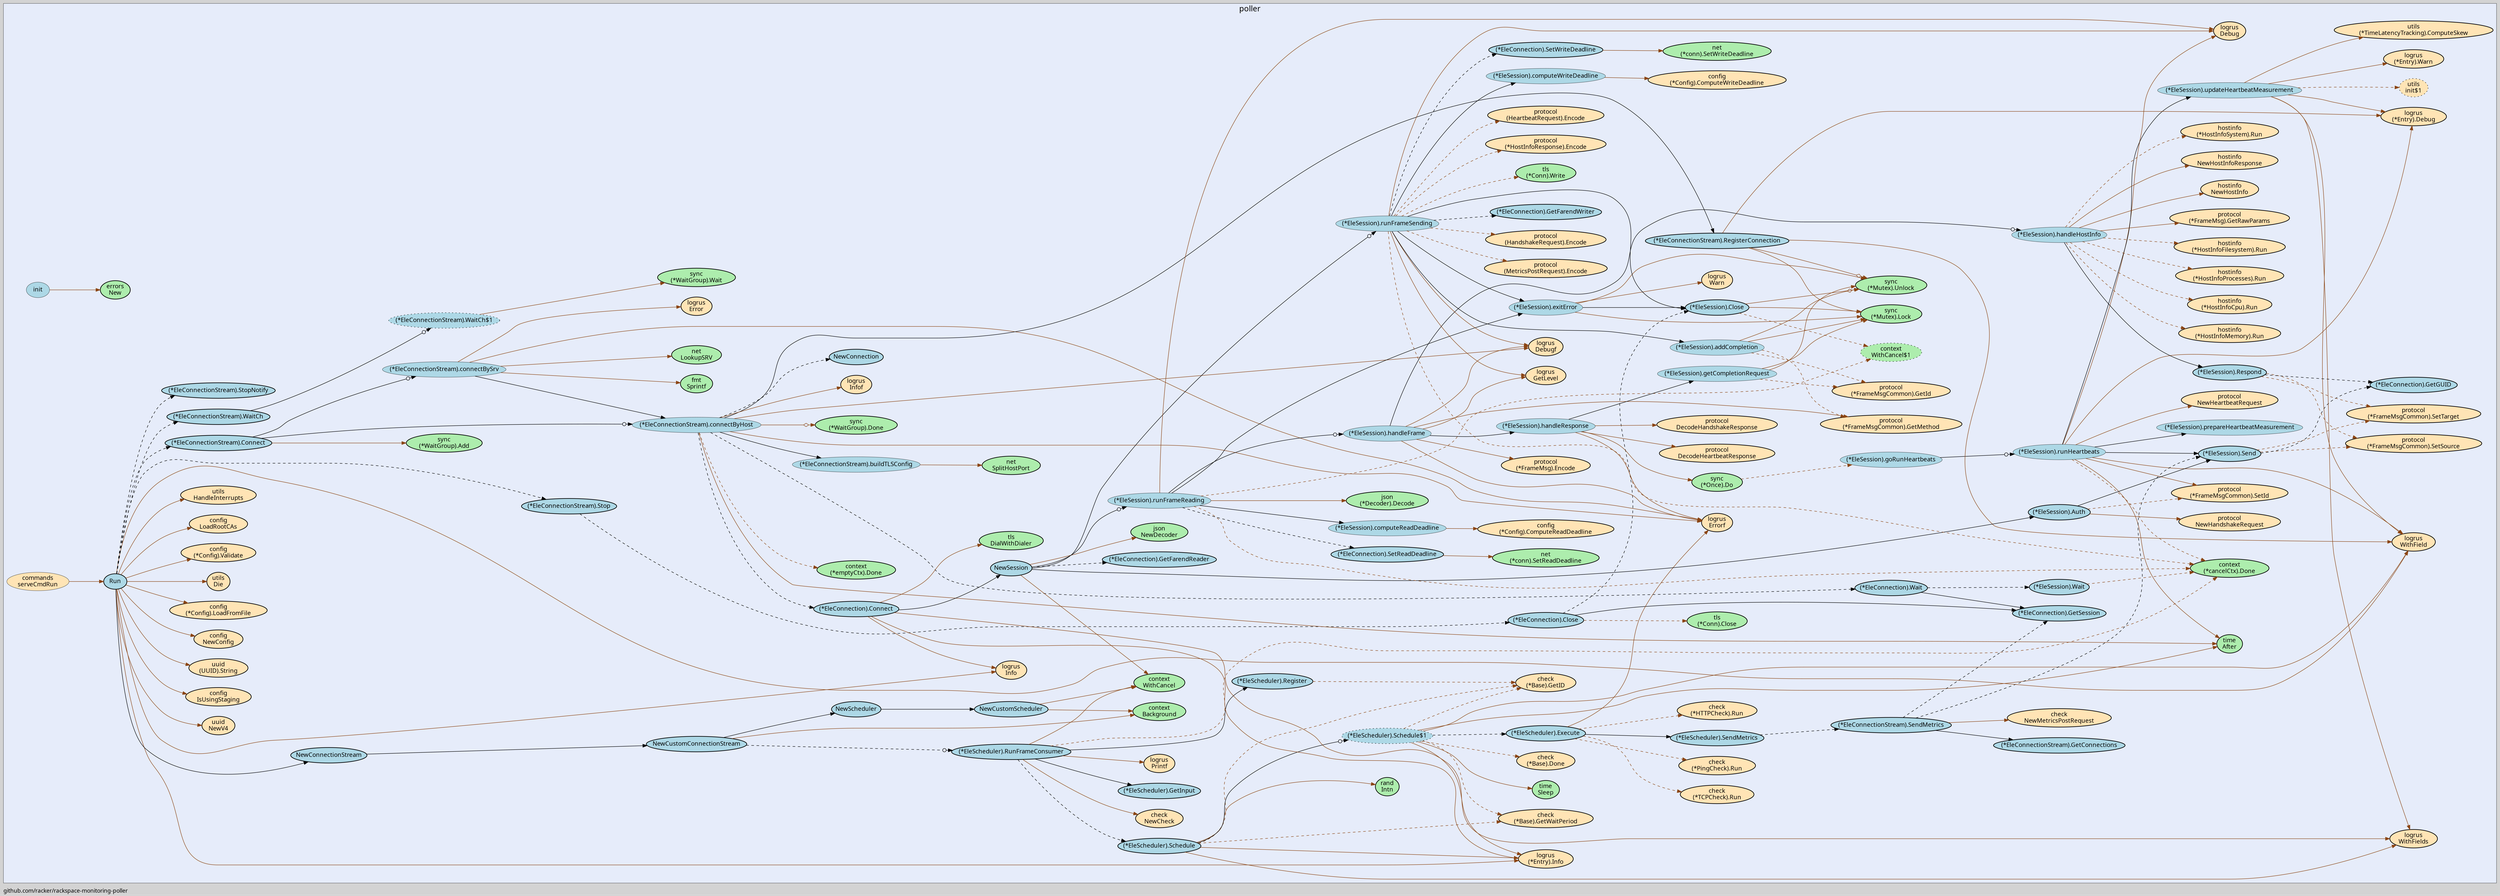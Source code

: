 digraph gocallvis {
    label="github.com/racker/rackspace-monitoring-poller";
    labeljust="l";
    fontname="Ubuntu";
    fontsize="13";
    rankdir="LR";
    bgcolor="lightgray";
    style="solid";
    penwidth="0.5";
    pad="0.0";
    nodesep="0.35";

    node [shape="ellipse" style="filled" fillcolor="honeydew" fontname="Ubuntu" penwidth="1.0" margin="0.05,0.0"];
    edge [minlen="2"]

    subgraph "cluster_focus" {
        bgcolor="#e6ecfa";
label="poller";
labelloc="t";
labeljust="c";
fontsize="18";
        
        "(*github.com/racker/rackspace-monitoring-poller/poller.EleSession).runHeartbeats" [ fillcolor="lightblue" label="(*EleSession).runHeartbeats" penwidth="0.5" ]
        "github.com/racker/rackspace-monitoring-poller/vendor/github.com/Sirupsen/logrus.Debug" [ fillcolor="moccasin" label="logrus\nDebug" penwidth="1.5" ]
        "time.After" [ fillcolor="#adedad" label="time\nAfter" penwidth="1.5" ]
        "github.com/racker/rackspace-monitoring-poller/protocol.NewHeartbeatRequest" [ fillcolor="moccasin" label="protocol\nNewHeartbeatRequest" penwidth="1.5" ]
        "(*github.com/racker/rackspace-monitoring-poller/protocol.FrameMsgCommon).SetId" [ label="protocol\n(*FrameMsgCommon).SetId" penwidth="1.5" fillcolor="moccasin" ]
        "(*github.com/racker/rackspace-monitoring-poller/poller.EleSession).prepareHeartbeatMeasurement" [ penwidth="0.5" fillcolor="lightblue" label="(*EleSession).prepareHeartbeatMeasurement" ]
        "github.com/racker/rackspace-monitoring-poller/vendor/github.com/Sirupsen/logrus.WithField" [ fillcolor="moccasin" label="logrus\nWithField" penwidth="1.5" ]
        "(*github.com/racker/rackspace-monitoring-poller/vendor/github.com/Sirupsen/logrus.Entry).Debug" [ fillcolor="moccasin" label="logrus\n(*Entry).Debug" penwidth="1.5" ]
        "(*github.com/racker/rackspace-monitoring-poller/poller.EleSession).Send" [ fillcolor="lightblue" label="(*EleSession).Send" penwidth="1.5" ]
        "(*github.com/racker/rackspace-monitoring-poller/protocol.FrameMsgCommon).SetSource" [ fillcolor="moccasin" label="protocol\n(*FrameMsgCommon).SetSource" penwidth="1.5" ]
        "(*github.com/racker/rackspace-monitoring-poller/poller.EleConnection).GetGUID" [ fillcolor="lightblue" label="(*EleConnection).GetGUID" penwidth="1.5" ]
        "(*github.com/racker/rackspace-monitoring-poller/protocol.FrameMsgCommon).SetTarget" [ label="protocol\n(*FrameMsgCommon).SetTarget" penwidth="1.5" fillcolor="moccasin" ]
        "(*github.com/racker/rackspace-monitoring-poller/poller.EleSession).updateHeartbeatMeasurement" [ fillcolor="lightblue" label="(*EleSession).updateHeartbeatMeasurement" penwidth="0.5" ]
        "github.com/racker/rackspace-monitoring-poller/vendor/github.com/Sirupsen/logrus.WithFields" [ penwidth="1.5" fillcolor="moccasin" label="logrus\nWithFields" ]
        "(*github.com/racker/rackspace-monitoring-poller/vendor/github.com/Sirupsen/logrus.Entry).Warn" [ fillcolor="moccasin" label="logrus\n(*Entry).Warn" penwidth="1.5" ]
        "(*github.com/racker/rackspace-monitoring-poller/utils.TimeLatencyTracking).ComputeSkew" [ label="utils\n(*TimeLatencyTracking).ComputeSkew" penwidth="1.5" fillcolor="moccasin" ]
        "github.com/racker/rackspace-monitoring-poller/utils.init$1" [ fillcolor="moccasin" label="utils\ninit$1" style="dotted,filled" ]
        "(*context.cancelCtx).Done" [ fillcolor="#adedad" label="context\n(*cancelCtx).Done" penwidth="1.5" ]
        "(*github.com/racker/rackspace-monitoring-poller/poller.EleSession).goRunHeartbeats" [ penwidth="0.5" fillcolor="lightblue" label="(*EleSession).goRunHeartbeats" ]
        "(*sync.Once).Do" [ fillcolor="#adedad" label="sync\n(*Once).Do" penwidth="1.5" ]
        "(*github.com/racker/rackspace-monitoring-poller/poller.EleConnection).Close" [ label="(*EleConnection).Close" penwidth="1.5" fillcolor="lightblue" ]
        "(*github.com/racker/rackspace-monitoring-poller/poller.EleConnection).GetSession" [ penwidth="1.5" fillcolor="lightblue" label="(*EleConnection).GetSession" ]
        "(*crypto/tls.Conn).Close" [ fillcolor="#adedad" label="tls\n(*Conn).Close" penwidth="1.5" ]
        "(*github.com/racker/rackspace-monitoring-poller/poller.EleSession).Close" [ fillcolor="lightblue" label="(*EleSession).Close" penwidth="1.5" ]
        "(*sync.Mutex).Lock" [ fillcolor="#adedad" label="sync\n(*Mutex).Lock" penwidth="1.5" ]
        "(*sync.Mutex).Unlock" [ fillcolor="#adedad" label="sync\n(*Mutex).Unlock" penwidth="1.5" ]
        "context.WithCancel$1" [ fillcolor="#adedad" label="context\nWithCancel$1" style="dotted,filled" ]
        "(*github.com/racker/rackspace-monitoring-poller/poller.EleConnectionStream).Stop" [ fillcolor="lightblue" label="(*EleConnectionStream).Stop" penwidth="1.5" ]
        "github.com/racker/rackspace-monitoring-poller/poller.NewCustomConnectionStream" [ fillcolor="lightblue" label="NewCustomConnectionStream" penwidth="1.5" ]
        "context.Background" [ fillcolor="#adedad" label="context\nBackground" penwidth="1.5" ]
        "github.com/racker/rackspace-monitoring-poller/poller.NewCustomScheduler" [ fillcolor="lightblue" label="NewCustomScheduler" penwidth="1.5" ]
        "context.WithCancel" [ fillcolor="#adedad" label="context\nWithCancel" penwidth="1.5" ]
        "github.com/racker/rackspace-monitoring-poller/poller.NewScheduler" [ fillcolor="lightblue" label="NewScheduler" penwidth="1.5" ]
        "(*github.com/racker/rackspace-monitoring-poller/poller.EleScheduler).RunFrameConsumer" [ label="(*EleScheduler).RunFrameConsumer" penwidth="1.5" fillcolor="lightblue" ]
        "(*github.com/racker/rackspace-monitoring-poller/poller.EleScheduler).GetInput" [ fillcolor="lightblue" label="(*EleScheduler).GetInput" penwidth="1.5" ]
        "github.com/racker/rackspace-monitoring-poller/check.NewCheck" [ fillcolor="moccasin" label="check\nNewCheck" penwidth="1.5" ]
        "github.com/racker/rackspace-monitoring-poller/vendor/github.com/Sirupsen/logrus.Printf" [ penwidth="1.5" fillcolor="moccasin" label="logrus\nPrintf" ]
        "(*github.com/racker/rackspace-monitoring-poller/poller.EleScheduler).Register" [ fillcolor="lightblue" label="(*EleScheduler).Register" penwidth="1.5" ]
        "(*github.com/racker/rackspace-monitoring-poller/check.Base).GetID" [ label="check\n(*Base).GetID" penwidth="1.5" fillcolor="moccasin" ]
        "(*github.com/racker/rackspace-monitoring-poller/poller.EleScheduler).Schedule" [ penwidth="1.5" fillcolor="lightblue" label="(*EleScheduler).Schedule" ]
        "math/rand.Intn" [ fillcolor="#adedad" label="rand\nIntn" penwidth="1.5" ]
        "(*github.com/racker/rackspace-monitoring-poller/vendor/github.com/Sirupsen/logrus.Entry).Info" [ label="logrus\n(*Entry).Info" penwidth="1.5" fillcolor="moccasin" ]
        "(*github.com/racker/rackspace-monitoring-poller/poller.EleScheduler).Schedule$1" [ style="dotted,filled" fillcolor="lightblue" label="(*EleScheduler).Schedule$1" ]
        "time.Sleep" [ fillcolor="#adedad" label="time\nSleep" penwidth="1.5" ]
        "(*github.com/racker/rackspace-monitoring-poller/check.Base).GetWaitPeriod" [ fillcolor="moccasin" label="check\n(*Base).GetWaitPeriod" penwidth="1.5" ]
        "(*github.com/racker/rackspace-monitoring-poller/poller.EleScheduler).Execute" [ fillcolor="lightblue" label="(*EleScheduler).Execute" penwidth="1.5" ]
        "github.com/racker/rackspace-monitoring-poller/vendor/github.com/Sirupsen/logrus.Errorf" [ fillcolor="moccasin" label="logrus\nErrorf" penwidth="1.5" ]
        "(*github.com/racker/rackspace-monitoring-poller/poller.EleConnectionStream).SendMetrics" [ fillcolor="lightblue" label="(*EleConnectionStream).SendMetrics" penwidth="1.5" ]
        "(*github.com/racker/rackspace-monitoring-poller/poller.EleConnectionStream).GetConnections" [ label="(*EleConnectionStream).GetConnections" penwidth="1.5" fillcolor="lightblue" ]
        "github.com/racker/rackspace-monitoring-poller/check.NewMetricsPostRequest" [ penwidth="1.5" fillcolor="moccasin" label="check\nNewMetricsPostRequest" ]
        "(*github.com/racker/rackspace-monitoring-poller/poller.EleScheduler).SendMetrics" [ fillcolor="lightblue" label="(*EleScheduler).SendMetrics" penwidth="1.5" ]
        "(*github.com/racker/rackspace-monitoring-poller/check.HTTPCheck).Run" [ label="check\n(*HTTPCheck).Run" penwidth="1.5" fillcolor="moccasin" ]
        "(*github.com/racker/rackspace-monitoring-poller/check.TCPCheck).Run" [ fillcolor="moccasin" label="check\n(*TCPCheck).Run" penwidth="1.5" ]
        "(*github.com/racker/rackspace-monitoring-poller/check.PingCheck).Run" [ penwidth="1.5" fillcolor="moccasin" label="check\n(*PingCheck).Run" ]
        "(*github.com/racker/rackspace-monitoring-poller/check.Base).Done" [ fillcolor="moccasin" label="check\n(*Base).Done" penwidth="1.5" ]
        "github.com/racker/rackspace-monitoring-poller/poller.Run" [ fillcolor="lightblue" label="Run" penwidth="1.5" ]
        "github.com/racker/rackspace-monitoring-poller/vendor/github.com/satori/go.uuid.NewV4" [ fillcolor="moccasin" label="uuid\nNewV4" penwidth="1.5" ]
        "github.com/racker/rackspace-monitoring-poller/config.IsUsingStaging" [ label="config\nIsUsingStaging" penwidth="1.5" fillcolor="moccasin" ]
        "(github.com/racker/rackspace-monitoring-poller/vendor/github.com/satori/go.uuid.UUID).String" [ penwidth="1.5" fillcolor="moccasin" label="uuid\n(UUID).String" ]
        "github.com/racker/rackspace-monitoring-poller/config.NewConfig" [ fillcolor="moccasin" label="config\nNewConfig" penwidth="1.5" ]
        "(*github.com/racker/rackspace-monitoring-poller/config.Config).LoadFromFile" [ label="config\n(*Config).LoadFromFile" penwidth="1.5" fillcolor="moccasin" ]
        "github.com/racker/rackspace-monitoring-poller/utils.Die" [ fillcolor="moccasin" label="utils\nDie" penwidth="1.5" ]
        "(*github.com/racker/rackspace-monitoring-poller/config.Config).Validate" [ fillcolor="moccasin" label="config\n(*Config).Validate" penwidth="1.5" ]
        "github.com/racker/rackspace-monitoring-poller/config.LoadRootCAs" [ fillcolor="moccasin" label="config\nLoadRootCAs" penwidth="1.5" ]
        "github.com/racker/rackspace-monitoring-poller/utils.HandleInterrupts" [ penwidth="1.5" fillcolor="moccasin" label="utils\nHandleInterrupts" ]
        "github.com/racker/rackspace-monitoring-poller/poller.NewConnectionStream" [ fillcolor="lightblue" label="NewConnectionStream" penwidth="1.5" ]
        "github.com/racker/rackspace-monitoring-poller/vendor/github.com/Sirupsen/logrus.Info" [ fillcolor="moccasin" label="logrus\nInfo" penwidth="1.5" ]
        "(*github.com/racker/rackspace-monitoring-poller/poller.EleConnectionStream).Connect" [ fillcolor="lightblue" label="(*EleConnectionStream).Connect" penwidth="1.5" ]
        "(*sync.WaitGroup).Add" [ fillcolor="#adedad" label="sync\n(*WaitGroup).Add" penwidth="1.5" ]
        "(*github.com/racker/rackspace-monitoring-poller/poller.EleConnectionStream).connectBySrv" [ fillcolor="lightblue" label="(*EleConnectionStream).connectBySrv" penwidth="0.5" ]
        "net.LookupSRV" [ fillcolor="#adedad" label="net\nLookupSRV" penwidth="1.5" ]
        "github.com/racker/rackspace-monitoring-poller/vendor/github.com/Sirupsen/logrus.Error" [ fillcolor="moccasin" label="logrus\nError" penwidth="1.5" ]
        "fmt.Sprintf" [ fillcolor="#adedad" label="fmt\nSprintf" penwidth="1.5" ]
        "(*github.com/racker/rackspace-monitoring-poller/poller.EleConnectionStream).connectByHost" [ fillcolor="lightblue" label="(*EleConnectionStream).connectByHost" penwidth="0.5" ]
        "(*sync.WaitGroup).Done" [ fillcolor="#adedad" label="sync\n(*WaitGroup).Done" penwidth="1.5" ]
        "(*github.com/racker/rackspace-monitoring-poller/poller.EleConnectionStream).buildTLSConfig" [ fillcolor="lightblue" label="(*EleConnectionStream).buildTLSConfig" penwidth="0.5" ]
        "net.SplitHostPort" [ fillcolor="#adedad" label="net\nSplitHostPort" penwidth="1.5" ]
        "(*github.com/racker/rackspace-monitoring-poller/poller.EleConnectionStream).RegisterConnection" [ fillcolor="lightblue" label="(*EleConnectionStream).RegisterConnection" penwidth="1.5" ]
        "github.com/racker/rackspace-monitoring-poller/vendor/github.com/Sirupsen/logrus.Debugf" [ fillcolor="moccasin" label="logrus\nDebugf" penwidth="1.5" ]
        "github.com/racker/rackspace-monitoring-poller/vendor/github.com/Sirupsen/logrus.Infof" [ fillcolor="moccasin" label="logrus\nInfof" penwidth="1.5" ]
        "github.com/racker/rackspace-monitoring-poller/poller.NewConnection" [ label="NewConnection" penwidth="1.5" fillcolor="lightblue" ]
        "(*github.com/racker/rackspace-monitoring-poller/poller.EleConnection).Connect" [ fillcolor="lightblue" label="(*EleConnection).Connect" penwidth="1.5" ]
        "crypto/tls.DialWithDialer" [ penwidth="1.5" fillcolor="#adedad" label="tls\nDialWithDialer" ]
        "github.com/racker/rackspace-monitoring-poller/poller.NewSession" [ fillcolor="lightblue" label="NewSession" penwidth="1.5" ]
        "encoding/json.NewDecoder" [ fillcolor="#adedad" label="json\nNewDecoder" penwidth="1.5" ]
        "(*github.com/racker/rackspace-monitoring-poller/poller.EleSession).runFrameReading" [ label="(*EleSession).runFrameReading" penwidth="0.5" fillcolor="lightblue" ]
        "(*github.com/racker/rackspace-monitoring-poller/poller.EleSession).computeReadDeadline" [ fillcolor="lightblue" label="(*EleSession).computeReadDeadline" penwidth="0.5" ]
        "(*github.com/racker/rackspace-monitoring-poller/config.Config).ComputeReadDeadline" [ fillcolor="moccasin" label="config\n(*Config).ComputeReadDeadline" penwidth="1.5" ]
        "(*encoding/json.Decoder).Decode" [ fillcolor="#adedad" label="json\n(*Decoder).Decode" penwidth="1.5" ]
        "(*github.com/racker/rackspace-monitoring-poller/poller.EleSession).exitError" [ penwidth="0.5" fillcolor="lightblue" label="(*EleSession).exitError" ]
        "github.com/racker/rackspace-monitoring-poller/vendor/github.com/Sirupsen/logrus.Warn" [ fillcolor="moccasin" label="logrus\nWarn" penwidth="1.5" ]
        "(*github.com/racker/rackspace-monitoring-poller/poller.EleSession).handleFrame" [ fillcolor="lightblue" label="(*EleSession).handleFrame" penwidth="0.5" ]
        "(*github.com/racker/rackspace-monitoring-poller/protocol.FrameMsg).Encode" [ fillcolor="moccasin" label="protocol\n(*FrameMsg).Encode" penwidth="1.5" ]
        "github.com/racker/rackspace-monitoring-poller/vendor/github.com/Sirupsen/logrus.GetLevel" [ fillcolor="moccasin" label="logrus\nGetLevel" penwidth="1.5" ]
        "(*github.com/racker/rackspace-monitoring-poller/protocol.FrameMsgCommon).GetMethod" [ fillcolor="moccasin" label="protocol\n(*FrameMsgCommon).GetMethod" penwidth="1.5" ]
        "(*github.com/racker/rackspace-monitoring-poller/poller.EleSession).getCompletionRequest" [ fillcolor="lightblue" label="(*EleSession).getCompletionRequest" penwidth="0.5" ]
        "(*github.com/racker/rackspace-monitoring-poller/protocol.FrameMsgCommon).GetId" [ label="protocol\n(*FrameMsgCommon).GetId" penwidth="1.5" fillcolor="moccasin" ]
        "(*github.com/racker/rackspace-monitoring-poller/poller.EleSession).handleResponse" [ fillcolor="lightblue" label="(*EleSession).handleResponse" penwidth="0.5" ]
        "github.com/racker/rackspace-monitoring-poller/protocol.DecodeHandshakeResponse" [ penwidth="1.5" fillcolor="moccasin" label="protocol\nDecodeHandshakeResponse" ]
        "github.com/racker/rackspace-monitoring-poller/protocol.DecodeHeartbeatResponse" [ fillcolor="moccasin" label="protocol\nDecodeHeartbeatResponse" penwidth="1.5" ]
        "(*github.com/racker/rackspace-monitoring-poller/poller.EleSession).handleHostInfo" [ fillcolor="lightblue" label="(*EleSession).handleHostInfo" penwidth="0.5" ]
        "(*github.com/racker/rackspace-monitoring-poller/protocol.FrameMsg).GetRawParams" [ fillcolor="moccasin" label="protocol\n(*FrameMsg).GetRawParams" penwidth="1.5" ]
        "github.com/racker/rackspace-monitoring-poller/hostinfo.NewHostInfo" [ label="hostinfo\nNewHostInfo" penwidth="1.5" fillcolor="moccasin" ]
        "github.com/racker/rackspace-monitoring-poller/hostinfo.NewHostInfoResponse" [ penwidth="1.5" fillcolor="moccasin" label="hostinfo\nNewHostInfoResponse" ]
        "(*github.com/racker/rackspace-monitoring-poller/poller.EleSession).Respond" [ fillcolor="lightblue" label="(*EleSession).Respond" penwidth="1.5" ]
        "(*github.com/racker/rackspace-monitoring-poller/hostinfo.HostInfoMemory).Run" [ fillcolor="moccasin" label="hostinfo\n(*HostInfoMemory).Run" penwidth="1.5" ]
        "(*github.com/racker/rackspace-monitoring-poller/hostinfo.HostInfoSystem).Run" [ fillcolor="moccasin" label="hostinfo\n(*HostInfoSystem).Run" penwidth="1.5" ]
        "(*github.com/racker/rackspace-monitoring-poller/hostinfo.HostInfoCpu).Run" [ fillcolor="moccasin" label="hostinfo\n(*HostInfoCpu).Run" penwidth="1.5" ]
        "(*github.com/racker/rackspace-monitoring-poller/hostinfo.HostInfoProcesses).Run" [ fillcolor="moccasin" label="hostinfo\n(*HostInfoProcesses).Run" penwidth="1.5" ]
        "(*github.com/racker/rackspace-monitoring-poller/hostinfo.HostInfoFilesystem).Run" [ fillcolor="moccasin" label="hostinfo\n(*HostInfoFilesystem).Run" penwidth="1.5" ]
        "(*github.com/racker/rackspace-monitoring-poller/poller.EleConnection).SetReadDeadline" [ label="(*EleConnection).SetReadDeadline" penwidth="1.5" fillcolor="lightblue" ]
        "(*net.conn).SetReadDeadline" [ fillcolor="#adedad" label="net\n(*conn).SetReadDeadline" penwidth="1.5" ]
        "(*github.com/racker/rackspace-monitoring-poller/poller.EleSession).runFrameSending" [ fillcolor="lightblue" label="(*EleSession).runFrameSending" penwidth="0.5" ]
        "(*github.com/racker/rackspace-monitoring-poller/poller.EleSession).addCompletion" [ fillcolor="lightblue" label="(*EleSession).addCompletion" penwidth="0.5" ]
        "(*github.com/racker/rackspace-monitoring-poller/poller.EleSession).computeWriteDeadline" [ fillcolor="lightblue" label="(*EleSession).computeWriteDeadline" penwidth="0.5" ]
        "(*github.com/racker/rackspace-monitoring-poller/config.Config).ComputeWriteDeadline" [ fillcolor="moccasin" label="config\n(*Config).ComputeWriteDeadline" penwidth="1.5" ]
        "(*github.com/racker/rackspace-monitoring-poller/poller.EleConnection).SetWriteDeadline" [ penwidth="1.5" fillcolor="lightblue" label="(*EleConnection).SetWriteDeadline" ]
        "(*net.conn).SetWriteDeadline" [ fillcolor="#adedad" label="net\n(*conn).SetWriteDeadline" penwidth="1.5" ]
        "(*github.com/racker/rackspace-monitoring-poller/protocol.HostInfoResponse).Encode" [ fillcolor="moccasin" label="protocol\n(*HostInfoResponse).Encode" penwidth="1.5" ]
        "(github.com/racker/rackspace-monitoring-poller/protocol.HeartbeatRequest).Encode" [ fillcolor="moccasin" label="protocol\n(HeartbeatRequest).Encode" penwidth="1.5" ]
        "(github.com/racker/rackspace-monitoring-poller/protocol.MetricsPostRequest).Encode" [ fillcolor="moccasin" label="protocol\n(MetricsPostRequest).Encode" penwidth="1.5" ]
        "(github.com/racker/rackspace-monitoring-poller/protocol.HandshakeRequest).Encode" [ fillcolor="moccasin" label="protocol\n(HandshakeRequest).Encode" penwidth="1.5" ]
        "(*github.com/racker/rackspace-monitoring-poller/poller.EleConnection).GetFarendWriter" [ fillcolor="lightblue" label="(*EleConnection).GetFarendWriter" penwidth="1.5" ]
        "(*crypto/tls.Conn).Write" [ label="tls\n(*Conn).Write" penwidth="1.5" fillcolor="#adedad" ]
        "(*github.com/racker/rackspace-monitoring-poller/poller.EleSession).Auth" [ fillcolor="lightblue" label="(*EleSession).Auth" penwidth="1.5" ]
        "github.com/racker/rackspace-monitoring-poller/protocol.NewHandshakeRequest" [ fillcolor="moccasin" label="protocol\nNewHandshakeRequest" penwidth="1.5" ]
        "(*github.com/racker/rackspace-monitoring-poller/poller.EleConnection).GetFarendReader" [ penwidth="1.5" fillcolor="lightblue" label="(*EleConnection).GetFarendReader" ]
        "(*github.com/racker/rackspace-monitoring-poller/poller.EleConnection).Wait" [ fillcolor="lightblue" label="(*EleConnection).Wait" penwidth="1.5" ]
        "(*github.com/racker/rackspace-monitoring-poller/poller.EleSession).Wait" [ fillcolor="lightblue" label="(*EleSession).Wait" penwidth="1.5" ]
        "(*context.emptyCtx).Done" [ fillcolor="#adedad" label="context\n(*emptyCtx).Done" penwidth="1.5" ]
        "(*github.com/racker/rackspace-monitoring-poller/poller.EleConnectionStream).WaitCh$1" [ label="(*EleConnectionStream).WaitCh$1" style="dotted,filled" fillcolor="lightblue" ]
        "(*sync.WaitGroup).Wait" [ fillcolor="#adedad" label="sync\n(*WaitGroup).Wait" penwidth="1.5" ]
        "(*github.com/racker/rackspace-monitoring-poller/poller.EleConnectionStream).WaitCh" [ fillcolor="lightblue" label="(*EleConnectionStream).WaitCh" penwidth="1.5" ]
        "(*github.com/racker/rackspace-monitoring-poller/poller.EleConnectionStream).StopNotify" [ fillcolor="lightblue" label="(*EleConnectionStream).StopNotify" penwidth="1.5" ]
        "github.com/racker/rackspace-monitoring-poller/poller.init" [ fillcolor="lightblue" label="init" penwidth="0.5" ]
        "errors.New" [ fillcolor="#adedad" label="errors\nNew" penwidth="1.5" ]
        "github.com/racker/rackspace-monitoring-poller/commands.serveCmdRun" [ fillcolor="moccasin" label="commands\nserveCmdRun" penwidth="0.5" ]
        
    }

    "(*github.com/racker/rackspace-monitoring-poller/poller.EleSession).runHeartbeats" -> "github.com/racker/rackspace-monitoring-poller/vendor/github.com/Sirupsen/logrus.Debug" [ color="saddlebrown" ]
    "(*github.com/racker/rackspace-monitoring-poller/poller.EleSession).runHeartbeats" -> "time.After" [ color="saddlebrown" ]
    "(*github.com/racker/rackspace-monitoring-poller/poller.EleSession).runHeartbeats" -> "github.com/racker/rackspace-monitoring-poller/protocol.NewHeartbeatRequest" [ color="saddlebrown" ]
    "(*github.com/racker/rackspace-monitoring-poller/poller.EleSession).runHeartbeats" -> "(*github.com/racker/rackspace-monitoring-poller/protocol.FrameMsgCommon).SetId" [ color="saddlebrown" ]
    "(*github.com/racker/rackspace-monitoring-poller/poller.EleSession).runHeartbeats" -> "(*github.com/racker/rackspace-monitoring-poller/poller.EleSession).prepareHeartbeatMeasurement" [  ]
    "(*github.com/racker/rackspace-monitoring-poller/poller.EleSession).runHeartbeats" -> "github.com/racker/rackspace-monitoring-poller/vendor/github.com/Sirupsen/logrus.WithField" [ color="saddlebrown" ]
    "(*github.com/racker/rackspace-monitoring-poller/poller.EleSession).runHeartbeats" -> "(*github.com/racker/rackspace-monitoring-poller/vendor/github.com/Sirupsen/logrus.Entry).Debug" [ color="saddlebrown" ]
    "(*github.com/racker/rackspace-monitoring-poller/poller.EleSession).Send" -> "(*github.com/racker/rackspace-monitoring-poller/protocol.FrameMsgCommon).SetSource" [ style="dashed" color="saddlebrown" ]
    "(*github.com/racker/rackspace-monitoring-poller/poller.EleSession).Send" -> "(*github.com/racker/rackspace-monitoring-poller/poller.EleConnection).GetGUID" [ style="dashed" ]
    "(*github.com/racker/rackspace-monitoring-poller/poller.EleSession).Send" -> "(*github.com/racker/rackspace-monitoring-poller/protocol.FrameMsgCommon).SetTarget" [ style="dashed" color="saddlebrown" ]
    "(*github.com/racker/rackspace-monitoring-poller/poller.EleSession).runHeartbeats" -> "(*github.com/racker/rackspace-monitoring-poller/poller.EleSession).Send" [  ]
    "(*github.com/racker/rackspace-monitoring-poller/poller.EleSession).updateHeartbeatMeasurement" -> "github.com/racker/rackspace-monitoring-poller/vendor/github.com/Sirupsen/logrus.WithFields" [ color="saddlebrown" ]
    "(*github.com/racker/rackspace-monitoring-poller/poller.EleSession).updateHeartbeatMeasurement" -> "(*github.com/racker/rackspace-monitoring-poller/vendor/github.com/Sirupsen/logrus.Entry).Warn" [ color="saddlebrown" ]
    "(*github.com/racker/rackspace-monitoring-poller/poller.EleSession).updateHeartbeatMeasurement" -> "(*github.com/racker/rackspace-monitoring-poller/utils.TimeLatencyTracking).ComputeSkew" [ color="saddlebrown" ]
    "(*github.com/racker/rackspace-monitoring-poller/poller.EleSession).updateHeartbeatMeasurement" -> "github.com/racker/rackspace-monitoring-poller/vendor/github.com/Sirupsen/logrus.WithField" [ color="saddlebrown" ]
    "(*github.com/racker/rackspace-monitoring-poller/poller.EleSession).updateHeartbeatMeasurement" -> "(*github.com/racker/rackspace-monitoring-poller/vendor/github.com/Sirupsen/logrus.Entry).Debug" [ color="saddlebrown" ]
    "(*github.com/racker/rackspace-monitoring-poller/poller.EleSession).updateHeartbeatMeasurement" -> "github.com/racker/rackspace-monitoring-poller/utils.init$1" [ style="dashed" color="saddlebrown" ]
    "(*github.com/racker/rackspace-monitoring-poller/poller.EleSession).runHeartbeats" -> "(*github.com/racker/rackspace-monitoring-poller/poller.EleSession).updateHeartbeatMeasurement" [  ]
    "(*github.com/racker/rackspace-monitoring-poller/poller.EleSession).runHeartbeats" -> "(*context.cancelCtx).Done" [ style="dashed" color="saddlebrown" ]
    "(*github.com/racker/rackspace-monitoring-poller/poller.EleSession).goRunHeartbeats" -> "(*github.com/racker/rackspace-monitoring-poller/poller.EleSession).runHeartbeats" [ arrowhead="normalnoneodot" ]
    "(*sync.Once).Do" -> "(*github.com/racker/rackspace-monitoring-poller/poller.EleSession).goRunHeartbeats" [ style="dashed" color="saddlebrown" ]
    "(*github.com/racker/rackspace-monitoring-poller/poller.EleConnection).Close" -> "(*github.com/racker/rackspace-monitoring-poller/poller.EleConnection).GetSession" [  ]
    "(*github.com/racker/rackspace-monitoring-poller/poller.EleConnection).Close" -> "(*crypto/tls.Conn).Close" [ style="dashed" color="saddlebrown" ]
    "(*github.com/racker/rackspace-monitoring-poller/poller.EleSession).Close" -> "(*sync.Mutex).Lock" [ color="saddlebrown" ]
    "(*github.com/racker/rackspace-monitoring-poller/poller.EleSession).Close" -> "(*sync.Mutex).Unlock" [ color="saddlebrown" ]
    "(*github.com/racker/rackspace-monitoring-poller/poller.EleSession).Close" -> "context.WithCancel$1" [ style="dashed" color="saddlebrown" ]
    "(*github.com/racker/rackspace-monitoring-poller/poller.EleConnection).Close" -> "(*github.com/racker/rackspace-monitoring-poller/poller.EleSession).Close" [ style="dashed" ]
    "(*github.com/racker/rackspace-monitoring-poller/poller.EleConnectionStream).Stop" -> "(*github.com/racker/rackspace-monitoring-poller/poller.EleConnection).Close" [ style="dashed" ]
    "github.com/racker/rackspace-monitoring-poller/poller.NewCustomConnectionStream" -> "context.Background" [ color="saddlebrown" ]
    "github.com/racker/rackspace-monitoring-poller/poller.NewCustomScheduler" -> "context.Background" [ color="saddlebrown" ]
    "github.com/racker/rackspace-monitoring-poller/poller.NewCustomScheduler" -> "context.WithCancel" [ color="saddlebrown" ]
    "github.com/racker/rackspace-monitoring-poller/poller.NewScheduler" -> "github.com/racker/rackspace-monitoring-poller/poller.NewCustomScheduler" [  ]
    "github.com/racker/rackspace-monitoring-poller/poller.NewCustomConnectionStream" -> "github.com/racker/rackspace-monitoring-poller/poller.NewScheduler" [  ]
    "(*github.com/racker/rackspace-monitoring-poller/poller.EleScheduler).RunFrameConsumer" -> "(*github.com/racker/rackspace-monitoring-poller/poller.EleScheduler).GetInput" [  ]
    "(*github.com/racker/rackspace-monitoring-poller/poller.EleScheduler).RunFrameConsumer" -> "context.WithCancel" [ color="saddlebrown" ]
    "(*github.com/racker/rackspace-monitoring-poller/poller.EleScheduler).RunFrameConsumer" -> "github.com/racker/rackspace-monitoring-poller/check.NewCheck" [ color="saddlebrown" ]
    "(*github.com/racker/rackspace-monitoring-poller/poller.EleScheduler).RunFrameConsumer" -> "github.com/racker/rackspace-monitoring-poller/vendor/github.com/Sirupsen/logrus.Printf" [ color="saddlebrown" ]
    "(*github.com/racker/rackspace-monitoring-poller/poller.EleScheduler).Register" -> "(*github.com/racker/rackspace-monitoring-poller/check.Base).GetID" [ style="dashed" color="saddlebrown" ]
    "(*github.com/racker/rackspace-monitoring-poller/poller.EleScheduler).RunFrameConsumer" -> "(*github.com/racker/rackspace-monitoring-poller/poller.EleScheduler).Register" [  ]
    "(*github.com/racker/rackspace-monitoring-poller/poller.EleScheduler).RunFrameConsumer" -> "(*context.cancelCtx).Done" [ style="dashed" color="saddlebrown" ]
    "(*github.com/racker/rackspace-monitoring-poller/poller.EleScheduler).Schedule" -> "math/rand.Intn" [ color="saddlebrown" ]
    "(*github.com/racker/rackspace-monitoring-poller/poller.EleScheduler).Schedule" -> "github.com/racker/rackspace-monitoring-poller/vendor/github.com/Sirupsen/logrus.WithFields" [ color="saddlebrown" ]
    "(*github.com/racker/rackspace-monitoring-poller/poller.EleScheduler).Schedule" -> "(*github.com/racker/rackspace-monitoring-poller/vendor/github.com/Sirupsen/logrus.Entry).Info" [ color="saddlebrown" ]
    "(*github.com/racker/rackspace-monitoring-poller/poller.EleScheduler).Schedule$1" -> "time.Sleep" [ color="saddlebrown" ]
    "(*github.com/racker/rackspace-monitoring-poller/poller.EleScheduler).Schedule$1" -> "time.After" [ color="saddlebrown" ]
    "(*github.com/racker/rackspace-monitoring-poller/poller.EleScheduler).Schedule$1" -> "github.com/racker/rackspace-monitoring-poller/vendor/github.com/Sirupsen/logrus.WithField" [ color="saddlebrown" ]
    "(*github.com/racker/rackspace-monitoring-poller/poller.EleScheduler).Schedule$1" -> "(*github.com/racker/rackspace-monitoring-poller/vendor/github.com/Sirupsen/logrus.Entry).Info" [ color="saddlebrown" ]
    "(*github.com/racker/rackspace-monitoring-poller/poller.EleScheduler).Schedule$1" -> "(*github.com/racker/rackspace-monitoring-poller/check.Base).GetWaitPeriod" [ style="dashed" color="saddlebrown" ]
    "(*github.com/racker/rackspace-monitoring-poller/poller.EleScheduler).Schedule$1" -> "(*github.com/racker/rackspace-monitoring-poller/check.Base).GetID" [ style="dashed" color="saddlebrown" ]
    "(*github.com/racker/rackspace-monitoring-poller/poller.EleScheduler).Execute" -> "github.com/racker/rackspace-monitoring-poller/vendor/github.com/Sirupsen/logrus.Errorf" [ color="saddlebrown" ]
    "(*github.com/racker/rackspace-monitoring-poller/poller.EleConnectionStream).SendMetrics" -> "(*github.com/racker/rackspace-monitoring-poller/poller.EleConnectionStream).GetConnections" [  ]
    "(*github.com/racker/rackspace-monitoring-poller/poller.EleConnectionStream).SendMetrics" -> "github.com/racker/rackspace-monitoring-poller/check.NewMetricsPostRequest" [ color="saddlebrown" ]
    "(*github.com/racker/rackspace-monitoring-poller/poller.EleConnectionStream).SendMetrics" -> "(*github.com/racker/rackspace-monitoring-poller/poller.EleConnection).GetSession" [ style="dashed" ]
    "(*github.com/racker/rackspace-monitoring-poller/poller.EleConnectionStream).SendMetrics" -> "(*github.com/racker/rackspace-monitoring-poller/poller.EleSession).Send" [ style="dashed" ]
    "(*github.com/racker/rackspace-monitoring-poller/poller.EleScheduler).SendMetrics" -> "(*github.com/racker/rackspace-monitoring-poller/poller.EleConnectionStream).SendMetrics" [ style="dashed" ]
    "(*github.com/racker/rackspace-monitoring-poller/poller.EleScheduler).Execute" -> "(*github.com/racker/rackspace-monitoring-poller/poller.EleScheduler).SendMetrics" [  ]
    "(*github.com/racker/rackspace-monitoring-poller/poller.EleScheduler).Execute" -> "(*github.com/racker/rackspace-monitoring-poller/check.HTTPCheck).Run" [ style="dashed" color="saddlebrown" ]
    "(*github.com/racker/rackspace-monitoring-poller/poller.EleScheduler).Execute" -> "(*github.com/racker/rackspace-monitoring-poller/check.TCPCheck).Run" [ style="dashed" color="saddlebrown" ]
    "(*github.com/racker/rackspace-monitoring-poller/poller.EleScheduler).Execute" -> "(*github.com/racker/rackspace-monitoring-poller/check.PingCheck).Run" [ style="dashed" color="saddlebrown" ]
    "(*github.com/racker/rackspace-monitoring-poller/poller.EleScheduler).Schedule$1" -> "(*github.com/racker/rackspace-monitoring-poller/poller.EleScheduler).Execute" [ style="dashed" ]
    "(*github.com/racker/rackspace-monitoring-poller/poller.EleScheduler).Schedule$1" -> "(*github.com/racker/rackspace-monitoring-poller/check.Base).Done" [ style="dashed" color="saddlebrown" ]
    "(*github.com/racker/rackspace-monitoring-poller/poller.EleScheduler).Schedule" -> "(*github.com/racker/rackspace-monitoring-poller/poller.EleScheduler).Schedule$1" [ arrowhead="normalnoneodot" ]
    "(*github.com/racker/rackspace-monitoring-poller/poller.EleScheduler).Schedule" -> "(*github.com/racker/rackspace-monitoring-poller/check.Base).GetID" [ style="dashed" color="saddlebrown" ]
    "(*github.com/racker/rackspace-monitoring-poller/poller.EleScheduler).Schedule" -> "(*github.com/racker/rackspace-monitoring-poller/check.Base).GetWaitPeriod" [ style="dashed" color="saddlebrown" ]
    "(*github.com/racker/rackspace-monitoring-poller/poller.EleScheduler).RunFrameConsumer" -> "(*github.com/racker/rackspace-monitoring-poller/poller.EleScheduler).Schedule" [ style="dashed" ]
    "github.com/racker/rackspace-monitoring-poller/poller.NewCustomConnectionStream" -> "(*github.com/racker/rackspace-monitoring-poller/poller.EleScheduler).RunFrameConsumer" [ style="dashed" arrowhead="normalnoneodot" ]
    "github.com/racker/rackspace-monitoring-poller/poller.Run" -> "github.com/racker/rackspace-monitoring-poller/vendor/github.com/satori/go.uuid.NewV4" [ color="saddlebrown" ]
    "github.com/racker/rackspace-monitoring-poller/poller.Run" -> "github.com/racker/rackspace-monitoring-poller/config.IsUsingStaging" [ color="saddlebrown" ]
    "github.com/racker/rackspace-monitoring-poller/poller.Run" -> "(github.com/racker/rackspace-monitoring-poller/vendor/github.com/satori/go.uuid.UUID).String" [ color="saddlebrown" ]
    "github.com/racker/rackspace-monitoring-poller/poller.Run" -> "github.com/racker/rackspace-monitoring-poller/config.NewConfig" [ color="saddlebrown" ]
    "github.com/racker/rackspace-monitoring-poller/poller.Run" -> "(*github.com/racker/rackspace-monitoring-poller/config.Config).LoadFromFile" [ color="saddlebrown" ]
    "github.com/racker/rackspace-monitoring-poller/poller.Run" -> "github.com/racker/rackspace-monitoring-poller/utils.Die" [ color="saddlebrown" ]
    "github.com/racker/rackspace-monitoring-poller/poller.Run" -> "(*github.com/racker/rackspace-monitoring-poller/config.Config).Validate" [ color="saddlebrown" ]
    "github.com/racker/rackspace-monitoring-poller/poller.Run" -> "github.com/racker/rackspace-monitoring-poller/vendor/github.com/Sirupsen/logrus.WithField" [ color="saddlebrown" ]
    "github.com/racker/rackspace-monitoring-poller/poller.Run" -> "(*github.com/racker/rackspace-monitoring-poller/vendor/github.com/Sirupsen/logrus.Entry).Info" [ color="saddlebrown" ]
    "github.com/racker/rackspace-monitoring-poller/poller.Run" -> "github.com/racker/rackspace-monitoring-poller/config.LoadRootCAs" [ color="saddlebrown" ]
    "github.com/racker/rackspace-monitoring-poller/poller.Run" -> "github.com/racker/rackspace-monitoring-poller/utils.HandleInterrupts" [ color="saddlebrown" ]
    "github.com/racker/rackspace-monitoring-poller/poller.NewConnectionStream" -> "github.com/racker/rackspace-monitoring-poller/poller.NewCustomConnectionStream" [  ]
    "github.com/racker/rackspace-monitoring-poller/poller.Run" -> "github.com/racker/rackspace-monitoring-poller/poller.NewConnectionStream" [  ]
    "github.com/racker/rackspace-monitoring-poller/poller.Run" -> "github.com/racker/rackspace-monitoring-poller/vendor/github.com/Sirupsen/logrus.Info" [ color="saddlebrown" ]
    "(*github.com/racker/rackspace-monitoring-poller/poller.EleConnectionStream).Connect" -> "(*sync.WaitGroup).Add" [ color="saddlebrown" ]
    "(*github.com/racker/rackspace-monitoring-poller/poller.EleConnectionStream).connectBySrv" -> "net.LookupSRV" [ color="saddlebrown" ]
    "(*github.com/racker/rackspace-monitoring-poller/poller.EleConnectionStream).connectBySrv" -> "github.com/racker/rackspace-monitoring-poller/vendor/github.com/Sirupsen/logrus.Errorf" [ color="saddlebrown" ]
    "(*github.com/racker/rackspace-monitoring-poller/poller.EleConnectionStream).connectBySrv" -> "github.com/racker/rackspace-monitoring-poller/vendor/github.com/Sirupsen/logrus.Error" [ color="saddlebrown" ]
    "(*github.com/racker/rackspace-monitoring-poller/poller.EleConnectionStream).connectBySrv" -> "fmt.Sprintf" [ color="saddlebrown" ]
    "(*github.com/racker/rackspace-monitoring-poller/poller.EleConnectionStream).connectByHost" -> "(*sync.WaitGroup).Done" [ arrowhead="normalnoneodiamond" color="saddlebrown" ]
    "(*github.com/racker/rackspace-monitoring-poller/poller.EleConnectionStream).buildTLSConfig" -> "net.SplitHostPort" [ color="saddlebrown" ]
    "(*github.com/racker/rackspace-monitoring-poller/poller.EleConnectionStream).connectByHost" -> "(*github.com/racker/rackspace-monitoring-poller/poller.EleConnectionStream).buildTLSConfig" [  ]
    "(*github.com/racker/rackspace-monitoring-poller/poller.EleConnectionStream).RegisterConnection" -> "(*sync.Mutex).Lock" [ color="saddlebrown" ]
    "(*github.com/racker/rackspace-monitoring-poller/poller.EleConnectionStream).RegisterConnection" -> "(*sync.Mutex).Unlock" [ color="saddlebrown" arrowhead="normalnoneodiamond" ]
    "(*github.com/racker/rackspace-monitoring-poller/poller.EleConnectionStream).RegisterConnection" -> "github.com/racker/rackspace-monitoring-poller/vendor/github.com/Sirupsen/logrus.WithField" [ color="saddlebrown" ]
    "(*github.com/racker/rackspace-monitoring-poller/poller.EleConnectionStream).RegisterConnection" -> "(*github.com/racker/rackspace-monitoring-poller/vendor/github.com/Sirupsen/logrus.Entry).Debug" [ color="saddlebrown" ]
    "(*github.com/racker/rackspace-monitoring-poller/poller.EleConnectionStream).connectByHost" -> "(*github.com/racker/rackspace-monitoring-poller/poller.EleConnectionStream).RegisterConnection" [  ]
    "(*github.com/racker/rackspace-monitoring-poller/poller.EleConnectionStream).connectByHost" -> "github.com/racker/rackspace-monitoring-poller/vendor/github.com/Sirupsen/logrus.Errorf" [ color="saddlebrown" ]
    "(*github.com/racker/rackspace-monitoring-poller/poller.EleConnectionStream).connectByHost" -> "github.com/racker/rackspace-monitoring-poller/vendor/github.com/Sirupsen/logrus.Debugf" [ color="saddlebrown" ]
    "(*github.com/racker/rackspace-monitoring-poller/poller.EleConnectionStream).connectByHost" -> "time.After" [ color="saddlebrown" ]
    "(*github.com/racker/rackspace-monitoring-poller/poller.EleConnectionStream).connectByHost" -> "github.com/racker/rackspace-monitoring-poller/vendor/github.com/Sirupsen/logrus.Infof" [ color="saddlebrown" ]
    "(*github.com/racker/rackspace-monitoring-poller/poller.EleConnectionStream).connectByHost" -> "github.com/racker/rackspace-monitoring-poller/poller.NewConnection" [ style="dashed" ]
    "(*github.com/racker/rackspace-monitoring-poller/poller.EleConnection).Connect" -> "github.com/racker/rackspace-monitoring-poller/vendor/github.com/Sirupsen/logrus.WithFields" [ color="saddlebrown" ]
    "(*github.com/racker/rackspace-monitoring-poller/poller.EleConnection).Connect" -> "(*github.com/racker/rackspace-monitoring-poller/vendor/github.com/Sirupsen/logrus.Entry).Info" [ color="saddlebrown" ]
    "(*github.com/racker/rackspace-monitoring-poller/poller.EleConnection).Connect" -> "crypto/tls.DialWithDialer" [ color="saddlebrown" ]
    "(*github.com/racker/rackspace-monitoring-poller/poller.EleConnection).Connect" -> "github.com/racker/rackspace-monitoring-poller/vendor/github.com/Sirupsen/logrus.Info" [ color="saddlebrown" ]
    "github.com/racker/rackspace-monitoring-poller/poller.NewSession" -> "encoding/json.NewDecoder" [ color="saddlebrown" ]
    "github.com/racker/rackspace-monitoring-poller/poller.NewSession" -> "context.WithCancel" [ color="saddlebrown" ]
    "(*github.com/racker/rackspace-monitoring-poller/poller.EleSession).runFrameReading" -> "github.com/racker/rackspace-monitoring-poller/vendor/github.com/Sirupsen/logrus.Debug" [ color="saddlebrown" ]
    "(*github.com/racker/rackspace-monitoring-poller/poller.EleSession).computeReadDeadline" -> "(*github.com/racker/rackspace-monitoring-poller/config.Config).ComputeReadDeadline" [ color="saddlebrown" ]
    "(*github.com/racker/rackspace-monitoring-poller/poller.EleSession).runFrameReading" -> "(*github.com/racker/rackspace-monitoring-poller/poller.EleSession).computeReadDeadline" [  ]
    "(*github.com/racker/rackspace-monitoring-poller/poller.EleSession).runFrameReading" -> "(*encoding/json.Decoder).Decode" [ color="saddlebrown" ]
    "(*github.com/racker/rackspace-monitoring-poller/poller.EleSession).exitError" -> "github.com/racker/rackspace-monitoring-poller/vendor/github.com/Sirupsen/logrus.Warn" [ color="saddlebrown" ]
    "(*github.com/racker/rackspace-monitoring-poller/poller.EleSession).exitError" -> "(*sync.Mutex).Lock" [ color="saddlebrown" ]
    "(*github.com/racker/rackspace-monitoring-poller/poller.EleSession).exitError" -> "(*sync.Mutex).Unlock" [ color="saddlebrown" ]
    "(*github.com/racker/rackspace-monitoring-poller/poller.EleSession).exitError" -> "(*github.com/racker/rackspace-monitoring-poller/poller.EleSession).Close" [  ]
    "(*github.com/racker/rackspace-monitoring-poller/poller.EleSession).runFrameReading" -> "(*github.com/racker/rackspace-monitoring-poller/poller.EleSession).exitError" [  ]
    "(*github.com/racker/rackspace-monitoring-poller/poller.EleSession).handleFrame" -> "(*github.com/racker/rackspace-monitoring-poller/protocol.FrameMsg).Encode" [ color="saddlebrown" ]
    "(*github.com/racker/rackspace-monitoring-poller/poller.EleSession).handleFrame" -> "github.com/racker/rackspace-monitoring-poller/vendor/github.com/Sirupsen/logrus.GetLevel" [ color="saddlebrown" ]
    "(*github.com/racker/rackspace-monitoring-poller/poller.EleSession).handleFrame" -> "github.com/racker/rackspace-monitoring-poller/vendor/github.com/Sirupsen/logrus.Debugf" [ color="saddlebrown" ]
    "(*github.com/racker/rackspace-monitoring-poller/poller.EleSession).handleFrame" -> "(*github.com/racker/rackspace-monitoring-poller/protocol.FrameMsgCommon).GetMethod" [ color="saddlebrown" ]
    "(*github.com/racker/rackspace-monitoring-poller/poller.EleSession).getCompletionRequest" -> "(*sync.Mutex).Lock" [ color="saddlebrown" ]
    "(*github.com/racker/rackspace-monitoring-poller/poller.EleSession).getCompletionRequest" -> "(*sync.Mutex).Unlock" [ color="saddlebrown" ]
    "(*github.com/racker/rackspace-monitoring-poller/poller.EleSession).getCompletionRequest" -> "(*github.com/racker/rackspace-monitoring-poller/protocol.FrameMsgCommon).GetId" [ style="dashed" color="saddlebrown" ]
    "(*github.com/racker/rackspace-monitoring-poller/poller.EleSession).handleResponse" -> "(*github.com/racker/rackspace-monitoring-poller/poller.EleSession).getCompletionRequest" [  ]
    "(*github.com/racker/rackspace-monitoring-poller/poller.EleSession).handleResponse" -> "github.com/racker/rackspace-monitoring-poller/protocol.DecodeHandshakeResponse" [ color="saddlebrown" ]
    "(*github.com/racker/rackspace-monitoring-poller/poller.EleSession).handleResponse" -> "(*sync.Once).Do" [ color="saddlebrown" ]
    "(*github.com/racker/rackspace-monitoring-poller/poller.EleSession).handleResponse" -> "github.com/racker/rackspace-monitoring-poller/protocol.DecodeHeartbeatResponse" [ color="saddlebrown" ]
    "(*github.com/racker/rackspace-monitoring-poller/poller.EleSession).handleResponse" -> "github.com/racker/rackspace-monitoring-poller/vendor/github.com/Sirupsen/logrus.Errorf" [ color="saddlebrown" ]
    "(*github.com/racker/rackspace-monitoring-poller/poller.EleSession).handleFrame" -> "(*github.com/racker/rackspace-monitoring-poller/poller.EleSession).handleResponse" [  ]
    "(*github.com/racker/rackspace-monitoring-poller/poller.EleSession).handleHostInfo" -> "(*github.com/racker/rackspace-monitoring-poller/protocol.FrameMsg).GetRawParams" [ color="saddlebrown" ]
    "(*github.com/racker/rackspace-monitoring-poller/poller.EleSession).handleHostInfo" -> "github.com/racker/rackspace-monitoring-poller/hostinfo.NewHostInfo" [ color="saddlebrown" ]
    "(*github.com/racker/rackspace-monitoring-poller/poller.EleSession).handleHostInfo" -> "github.com/racker/rackspace-monitoring-poller/hostinfo.NewHostInfoResponse" [ color="saddlebrown" ]
    "(*github.com/racker/rackspace-monitoring-poller/poller.EleSession).Respond" -> "(*github.com/racker/rackspace-monitoring-poller/protocol.FrameMsgCommon).SetTarget" [ style="dashed" color="saddlebrown" ]
    "(*github.com/racker/rackspace-monitoring-poller/poller.EleSession).Respond" -> "(*github.com/racker/rackspace-monitoring-poller/poller.EleConnection).GetGUID" [ style="dashed" ]
    "(*github.com/racker/rackspace-monitoring-poller/poller.EleSession).Respond" -> "(*github.com/racker/rackspace-monitoring-poller/protocol.FrameMsgCommon).SetSource" [ style="dashed" color="saddlebrown" ]
    "(*github.com/racker/rackspace-monitoring-poller/poller.EleSession).handleHostInfo" -> "(*github.com/racker/rackspace-monitoring-poller/poller.EleSession).Respond" [  ]
    "(*github.com/racker/rackspace-monitoring-poller/poller.EleSession).handleHostInfo" -> "(*github.com/racker/rackspace-monitoring-poller/hostinfo.HostInfoMemory).Run" [ style="dashed" color="saddlebrown" ]
    "(*github.com/racker/rackspace-monitoring-poller/poller.EleSession).handleHostInfo" -> "(*github.com/racker/rackspace-monitoring-poller/hostinfo.HostInfoSystem).Run" [ style="dashed" color="saddlebrown" ]
    "(*github.com/racker/rackspace-monitoring-poller/poller.EleSession).handleHostInfo" -> "(*github.com/racker/rackspace-monitoring-poller/hostinfo.HostInfoCpu).Run" [ color="saddlebrown" style="dashed" ]
    "(*github.com/racker/rackspace-monitoring-poller/poller.EleSession).handleHostInfo" -> "(*github.com/racker/rackspace-monitoring-poller/hostinfo.HostInfoProcesses).Run" [ style="dashed" color="saddlebrown" ]
    "(*github.com/racker/rackspace-monitoring-poller/poller.EleSession).handleHostInfo" -> "(*github.com/racker/rackspace-monitoring-poller/hostinfo.HostInfoFilesystem).Run" [ style="dashed" color="saddlebrown" ]
    "(*github.com/racker/rackspace-monitoring-poller/poller.EleSession).handleFrame" -> "(*github.com/racker/rackspace-monitoring-poller/poller.EleSession).handleHostInfo" [ arrowhead="normalnoneodot" ]
    "(*github.com/racker/rackspace-monitoring-poller/poller.EleSession).handleFrame" -> "github.com/racker/rackspace-monitoring-poller/vendor/github.com/Sirupsen/logrus.Errorf" [ color="saddlebrown" ]
    "(*github.com/racker/rackspace-monitoring-poller/poller.EleSession).runFrameReading" -> "(*github.com/racker/rackspace-monitoring-poller/poller.EleSession).handleFrame" [ arrowhead="normalnoneodot" ]
    "(*github.com/racker/rackspace-monitoring-poller/poller.EleSession).runFrameReading" -> "(*context.cancelCtx).Done" [ style="dashed" color="saddlebrown" ]
    "(*github.com/racker/rackspace-monitoring-poller/poller.EleConnection).SetReadDeadline" -> "(*net.conn).SetReadDeadline" [ color="saddlebrown" ]
    "(*github.com/racker/rackspace-monitoring-poller/poller.EleSession).runFrameReading" -> "(*github.com/racker/rackspace-monitoring-poller/poller.EleConnection).SetReadDeadline" [ style="dashed" ]
    "(*github.com/racker/rackspace-monitoring-poller/poller.EleSession).runFrameReading" -> "context.WithCancel$1" [ style="dashed" color="saddlebrown" ]
    "github.com/racker/rackspace-monitoring-poller/poller.NewSession" -> "(*github.com/racker/rackspace-monitoring-poller/poller.EleSession).runFrameReading" [ arrowhead="normalnoneodot" ]
    "(*github.com/racker/rackspace-monitoring-poller/poller.EleSession).runFrameSending" -> "github.com/racker/rackspace-monitoring-poller/vendor/github.com/Sirupsen/logrus.Debug" [ color="saddlebrown" ]
    "(*github.com/racker/rackspace-monitoring-poller/poller.EleSession).runFrameSending" -> "(*github.com/racker/rackspace-monitoring-poller/poller.EleSession).Close" [  ]
    "(*github.com/racker/rackspace-monitoring-poller/poller.EleSession).addCompletion" -> "(*sync.Mutex).Lock" [ color="saddlebrown" ]
    "(*github.com/racker/rackspace-monitoring-poller/poller.EleSession).addCompletion" -> "(*sync.Mutex).Unlock" [ arrowhead="normalnoneodiamond" color="saddlebrown" ]
    "(*github.com/racker/rackspace-monitoring-poller/poller.EleSession).addCompletion" -> "(*github.com/racker/rackspace-monitoring-poller/protocol.FrameMsgCommon).GetMethod" [ style="dashed" color="saddlebrown" ]
    "(*github.com/racker/rackspace-monitoring-poller/poller.EleSession).addCompletion" -> "(*github.com/racker/rackspace-monitoring-poller/protocol.FrameMsgCommon).GetId" [ style="dashed" color="saddlebrown" ]
    "(*github.com/racker/rackspace-monitoring-poller/poller.EleSession).runFrameSending" -> "(*github.com/racker/rackspace-monitoring-poller/poller.EleSession).addCompletion" [  ]
    "(*github.com/racker/rackspace-monitoring-poller/poller.EleSession).computeWriteDeadline" -> "(*github.com/racker/rackspace-monitoring-poller/config.Config).ComputeWriteDeadline" [ color="saddlebrown" ]
    "(*github.com/racker/rackspace-monitoring-poller/poller.EleSession).runFrameSending" -> "(*github.com/racker/rackspace-monitoring-poller/poller.EleSession).computeWriteDeadline" [  ]
    "(*github.com/racker/rackspace-monitoring-poller/poller.EleSession).runFrameSending" -> "(*github.com/racker/rackspace-monitoring-poller/poller.EleSession).exitError" [  ]
    "(*github.com/racker/rackspace-monitoring-poller/poller.EleSession).runFrameSending" -> "github.com/racker/rackspace-monitoring-poller/vendor/github.com/Sirupsen/logrus.GetLevel" [ color="saddlebrown" ]
    "(*github.com/racker/rackspace-monitoring-poller/poller.EleSession).runFrameSending" -> "github.com/racker/rackspace-monitoring-poller/vendor/github.com/Sirupsen/logrus.Debugf" [ color="saddlebrown" ]
    "(*github.com/racker/rackspace-monitoring-poller/poller.EleSession).runFrameSending" -> "(*context.cancelCtx).Done" [ style="dashed" color="saddlebrown" ]
    "(*github.com/racker/rackspace-monitoring-poller/poller.EleConnection).SetWriteDeadline" -> "(*net.conn).SetWriteDeadline" [ color="saddlebrown" ]
    "(*github.com/racker/rackspace-monitoring-poller/poller.EleSession).runFrameSending" -> "(*github.com/racker/rackspace-monitoring-poller/poller.EleConnection).SetWriteDeadline" [ style="dashed" ]
    "(*github.com/racker/rackspace-monitoring-poller/poller.EleSession).runFrameSending" -> "(*github.com/racker/rackspace-monitoring-poller/protocol.HostInfoResponse).Encode" [ color="saddlebrown" style="dashed" ]
    "(*github.com/racker/rackspace-monitoring-poller/poller.EleSession).runFrameSending" -> "(github.com/racker/rackspace-monitoring-poller/protocol.HeartbeatRequest).Encode" [ style="dashed" color="saddlebrown" ]
    "(*github.com/racker/rackspace-monitoring-poller/poller.EleSession).runFrameSending" -> "(github.com/racker/rackspace-monitoring-poller/protocol.MetricsPostRequest).Encode" [ style="dashed" color="saddlebrown" ]
    "(*github.com/racker/rackspace-monitoring-poller/poller.EleSession).runFrameSending" -> "(github.com/racker/rackspace-monitoring-poller/protocol.HandshakeRequest).Encode" [ color="saddlebrown" style="dashed" ]
    "(*github.com/racker/rackspace-monitoring-poller/poller.EleSession).runFrameSending" -> "(*github.com/racker/rackspace-monitoring-poller/poller.EleConnection).GetFarendWriter" [ style="dashed" ]
    "(*github.com/racker/rackspace-monitoring-poller/poller.EleSession).runFrameSending" -> "(*crypto/tls.Conn).Write" [ style="dashed" color="saddlebrown" ]
    "github.com/racker/rackspace-monitoring-poller/poller.NewSession" -> "(*github.com/racker/rackspace-monitoring-poller/poller.EleSession).runFrameSending" [ arrowhead="normalnoneodot" ]
    "(*github.com/racker/rackspace-monitoring-poller/poller.EleSession).Auth" -> "github.com/racker/rackspace-monitoring-poller/protocol.NewHandshakeRequest" [ color="saddlebrown" ]
    "(*github.com/racker/rackspace-monitoring-poller/poller.EleSession).Auth" -> "(*github.com/racker/rackspace-monitoring-poller/poller.EleSession).Send" [  ]
    "(*github.com/racker/rackspace-monitoring-poller/poller.EleSession).Auth" -> "(*github.com/racker/rackspace-monitoring-poller/protocol.FrameMsgCommon).SetId" [ style="dashed" color="saddlebrown" ]
    "github.com/racker/rackspace-monitoring-poller/poller.NewSession" -> "(*github.com/racker/rackspace-monitoring-poller/poller.EleSession).Auth" [  ]
    "github.com/racker/rackspace-monitoring-poller/poller.NewSession" -> "(*github.com/racker/rackspace-monitoring-poller/poller.EleConnection).GetFarendReader" [ style="dashed" ]
    "(*github.com/racker/rackspace-monitoring-poller/poller.EleConnection).Connect" -> "github.com/racker/rackspace-monitoring-poller/poller.NewSession" [  ]
    "(*github.com/racker/rackspace-monitoring-poller/poller.EleConnectionStream).connectByHost" -> "(*github.com/racker/rackspace-monitoring-poller/poller.EleConnection).Connect" [ style="dashed" ]
    "(*github.com/racker/rackspace-monitoring-poller/poller.EleConnection).Wait" -> "(*github.com/racker/rackspace-monitoring-poller/poller.EleConnection).GetSession" [  ]
    "(*github.com/racker/rackspace-monitoring-poller/poller.EleSession).Wait" -> "(*context.cancelCtx).Done" [ style="dashed" color="saddlebrown" ]
    "(*github.com/racker/rackspace-monitoring-poller/poller.EleConnection).Wait" -> "(*github.com/racker/rackspace-monitoring-poller/poller.EleSession).Wait" [ style="dashed" ]
    "(*github.com/racker/rackspace-monitoring-poller/poller.EleConnectionStream).connectByHost" -> "(*github.com/racker/rackspace-monitoring-poller/poller.EleConnection).Wait" [ style="dashed" ]
    "(*github.com/racker/rackspace-monitoring-poller/poller.EleConnectionStream).connectByHost" -> "(*context.emptyCtx).Done" [ style="dashed" color="saddlebrown" ]
    "(*github.com/racker/rackspace-monitoring-poller/poller.EleConnectionStream).connectBySrv" -> "(*github.com/racker/rackspace-monitoring-poller/poller.EleConnectionStream).connectByHost" [  ]
    "(*github.com/racker/rackspace-monitoring-poller/poller.EleConnectionStream).Connect" -> "(*github.com/racker/rackspace-monitoring-poller/poller.EleConnectionStream).connectBySrv" [ arrowhead="normalnoneodot" ]
    "(*github.com/racker/rackspace-monitoring-poller/poller.EleConnectionStream).Connect" -> "(*github.com/racker/rackspace-monitoring-poller/poller.EleConnectionStream).connectByHost" [ arrowhead="normalnoneodot" ]
    "github.com/racker/rackspace-monitoring-poller/poller.Run" -> "(*github.com/racker/rackspace-monitoring-poller/poller.EleConnectionStream).Connect" [ style="dashed" ]
    "(*github.com/racker/rackspace-monitoring-poller/poller.EleConnectionStream).WaitCh$1" -> "(*sync.WaitGroup).Wait" [ color="saddlebrown" ]
    "(*github.com/racker/rackspace-monitoring-poller/poller.EleConnectionStream).WaitCh" -> "(*github.com/racker/rackspace-monitoring-poller/poller.EleConnectionStream).WaitCh$1" [ arrowhead="normalnoneodot" ]
    "github.com/racker/rackspace-monitoring-poller/poller.Run" -> "(*github.com/racker/rackspace-monitoring-poller/poller.EleConnectionStream).WaitCh" [ style="dashed" ]
    "github.com/racker/rackspace-monitoring-poller/poller.Run" -> "(*github.com/racker/rackspace-monitoring-poller/poller.EleConnectionStream).StopNotify" [ style="dashed" ]
    "github.com/racker/rackspace-monitoring-poller/poller.Run" -> "(*github.com/racker/rackspace-monitoring-poller/poller.EleConnectionStream).Stop" [ style="dashed" ]
    "github.com/racker/rackspace-monitoring-poller/poller.init" -> "errors.New" [ color="saddlebrown" ]
    "github.com/racker/rackspace-monitoring-poller/commands.serveCmdRun" -> "github.com/racker/rackspace-monitoring-poller/poller.Run" [ color="saddlebrown" ]
}
